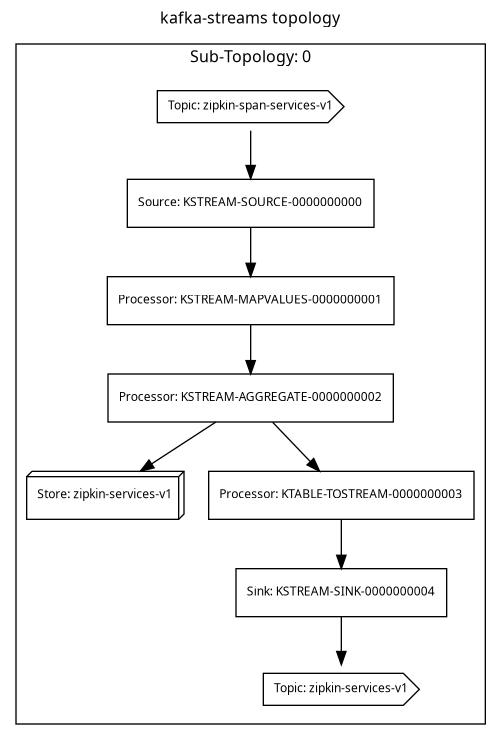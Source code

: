 @startuml
digraph G {
	graph [labelloc=top,label="kafka-streams topology",fontname="Verdana",fontsize=12];
	edge [fontname="Verdana",fontsize=9,labelfontname="Verdana",labelfontsize=9];
	node [fontname="Verdana",fontsize=9,shape=record];
subgraph cluster_c3 {
label = "Sub-Topology: 0";
	c0 [label="Topic: zipkin-span-services-v1"]
	// null
	c0 -> c4 [];
	c4 [label="Source: KSTREAM-SOURCE-0000000000"]
	c5 [label="Processor: KSTREAM-MAPVALUES-0000000001"]
	// null
	c4 -> c5 [];
	c6 [label="Processor: KSTREAM-AGGREGATE-0000000002"]
	// null
	c5 -> c6 [];
	// null
	c6 -> c2 [];
	c7 [label="Processor: KTABLE-TOSTREAM-0000000003"]
	// null
	c6 -> c7 [];
	c8 [label="Sink: KSTREAM-SINK-0000000004"]
	// null
	c7 -> c8 [];
	// null
	c8 -> c1 [];
}
	c0 [label="Topic: zipkin-span-services-v1", shape=cds]
	c1 [label="Topic: zipkin-services-v1", shape=cds]
	c2 [label="Store: zipkin-services-v1", shape=box3d]
}
@enduml